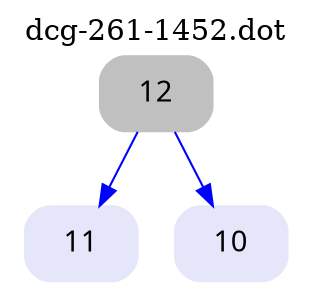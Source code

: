 digraph dcg_261 {
  labelloc="t";
  label="dcg-261-1452.dot";
  node [fontname="sans-serif"];
  node [shape=box style="rounded,filled"];
  n12 [label="12" color=grey];
  n12 -> n11 [color=blue penwidth=1];
  n12 -> n10 [color=blue penwidth=1];
  n10 [label="10" color=lavender];
  n11 [label="11" color=lavender];
}
